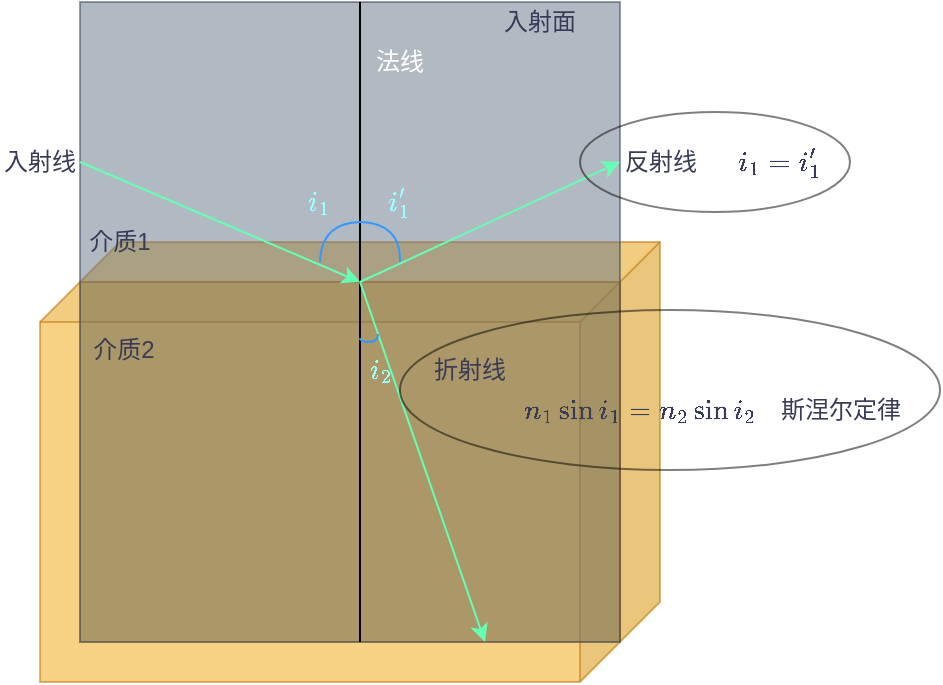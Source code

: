 <mxfile>
    <diagram id="lk90D9ySUl16J1EyXHTJ" name="第 1 页">
        <mxGraphModel dx="694" dy="579" grid="0" gridSize="10" guides="1" tooltips="1" connect="1" arrows="1" fold="1" page="1" pageScale="1" pageWidth="1169" pageHeight="827" background="#ffffff" math="1" shadow="0">
            <root>
                <mxCell id="0"/>
                <mxCell id="1" parent="0"/>
                <mxCell id="3" value="" style="shape=cube;whiteSpace=wrap;html=1;boundedLbl=1;backgroundOutline=1;darkOpacity=0.05;darkOpacity2=0.1;rounded=0;sketch=0;fillColor=#f0a30a;flipH=1;opacity=50;strokeColor=#BD7000;fontColor=#000000;" parent="1" vertex="1">
                    <mxGeometry x="390" y="360" width="290" height="200" as="geometry"/>
                </mxCell>
                <mxCell id="4" value="" style="shape=cube;whiteSpace=wrap;html=1;boundedLbl=1;backgroundOutline=1;darkOpacity=0.05;darkOpacity2=0.1;rounded=0;sketch=0;fillColor=#f0a30a;flipH=1;opacity=50;strokeColor=#BD7000;fontColor=#000000;" parent="1" vertex="1">
                    <mxGeometry x="370" y="380" width="290" height="200" as="geometry"/>
                </mxCell>
                <mxCell id="5" value="" style="rounded=0;whiteSpace=wrap;html=1;sketch=0;opacity=50;fillColor=#647687;strokeColor=#314354;fontColor=#ffffff;" parent="1" vertex="1">
                    <mxGeometry x="390" y="240" width="270" height="320" as="geometry"/>
                </mxCell>
                <mxCell id="7" value="" style="endArrow=none;html=1;fontColor=#393C56;" parent="1" edge="1">
                    <mxGeometry width="50" height="50" relative="1" as="geometry">
                        <mxPoint x="530" y="560" as="sourcePoint"/>
                        <mxPoint x="530" y="240" as="targetPoint"/>
                    </mxGeometry>
                </mxCell>
                <mxCell id="8" value="" style="endArrow=classic;html=1;fontColor=#393C56;fillColor=#F2CC8F;entryX=0;entryY=0.25;entryDx=0;entryDy=0;exitX=0;exitY=0.25;exitDx=0;exitDy=0;strokeColor=#66FFB3;" parent="1" source="5" edge="1">
                    <mxGeometry width="50" height="50" relative="1" as="geometry">
                        <mxPoint x="610" y="330" as="sourcePoint"/>
                        <mxPoint x="530" y="380" as="targetPoint"/>
                    </mxGeometry>
                </mxCell>
                <mxCell id="9" value="" style="endArrow=classic;html=1;fontColor=#393C56;fillColor=#F2CC8F;strokeColor=#66FFB3;" parent="1" edge="1">
                    <mxGeometry width="50" height="50" relative="1" as="geometry">
                        <mxPoint x="530" y="380" as="sourcePoint"/>
                        <mxPoint x="660" y="320" as="targetPoint"/>
                    </mxGeometry>
                </mxCell>
                <mxCell id="10" value="" style="endArrow=classic;html=1;fontColor=#393C56;fillColor=#F2CC8F;entryX=0.75;entryY=1;entryDx=0;entryDy=0;strokeColor=#66FFB3;" parent="1" target="5" edge="1">
                    <mxGeometry width="50" height="50" relative="1" as="geometry">
                        <mxPoint x="530" y="380" as="sourcePoint"/>
                        <mxPoint x="660" y="480" as="targetPoint"/>
                    </mxGeometry>
                </mxCell>
                <mxCell id="11" value="入射线" style="text;html=1;strokeColor=none;fillColor=none;align=center;verticalAlign=middle;whiteSpace=wrap;rounded=0;sketch=0;fontColor=#393C56;opacity=50;" parent="1" vertex="1">
                    <mxGeometry x="350" y="310" width="40" height="20" as="geometry"/>
                </mxCell>
                <mxCell id="12" value="反射线" style="text;html=1;align=center;verticalAlign=middle;resizable=0;points=[];autosize=1;strokeColor=none;fontColor=#393C56;" parent="1" vertex="1">
                    <mxGeometry x="655" y="310" width="50" height="20" as="geometry"/>
                </mxCell>
                <mxCell id="14" value="折射线" style="text;html=1;strokeColor=none;fillColor=none;align=center;verticalAlign=middle;whiteSpace=wrap;rounded=0;sketch=0;fontColor=#393C56;opacity=50;" parent="1" vertex="1">
                    <mxGeometry x="565" y="414" width="40" height="20" as="geometry"/>
                </mxCell>
                <mxCell id="15" value="&lt;font color=&quot;#ffffff&quot;&gt;法线&lt;/font&gt;" style="text;html=1;strokeColor=none;fillColor=none;align=center;verticalAlign=middle;whiteSpace=wrap;rounded=0;sketch=0;fontColor=#393C56;opacity=50;" parent="1" vertex="1">
                    <mxGeometry x="530" y="260" width="40" height="20" as="geometry"/>
                </mxCell>
                <mxCell id="16" value="介质1" style="text;html=1;strokeColor=none;fillColor=none;align=center;verticalAlign=middle;whiteSpace=wrap;rounded=0;sketch=0;fontColor=#393C56;opacity=50;" parent="1" vertex="1">
                    <mxGeometry x="390" y="350" width="40" height="20" as="geometry"/>
                </mxCell>
                <mxCell id="17" value="介质2" style="text;html=1;strokeColor=none;fillColor=none;align=center;verticalAlign=middle;whiteSpace=wrap;rounded=0;sketch=0;fontColor=#393C56;opacity=50;" parent="1" vertex="1">
                    <mxGeometry x="392" y="404" width="40" height="20" as="geometry"/>
                </mxCell>
                <mxCell id="18" value="入射面" style="text;html=1;strokeColor=none;fillColor=none;align=center;verticalAlign=middle;whiteSpace=wrap;rounded=0;sketch=0;fontColor=#393C56;opacity=50;" parent="1" vertex="1">
                    <mxGeometry x="600" y="240" width="40" height="20" as="geometry"/>
                </mxCell>
                <mxCell id="23" value="" style="endArrow=none;html=1;fontColor=#393C56;fillColor=#F2CC8F;edgeStyle=orthogonalEdgeStyle;curved=1;strokeColor=#3399FF;" parent="1" edge="1">
                    <mxGeometry width="50" height="50" relative="1" as="geometry">
                        <mxPoint x="530" y="350" as="sourcePoint"/>
                        <mxPoint x="510" y="370" as="targetPoint"/>
                    </mxGeometry>
                </mxCell>
                <mxCell id="25" value="" style="endArrow=none;html=1;fontColor=#393C56;fillColor=#F2CC8F;edgeStyle=orthogonalEdgeStyle;curved=1;strokeColor=#3399FF;" parent="1" edge="1">
                    <mxGeometry width="50" height="50" relative="1" as="geometry">
                        <mxPoint x="530" y="350" as="sourcePoint"/>
                        <mxPoint x="550" y="370" as="targetPoint"/>
                    </mxGeometry>
                </mxCell>
                <mxCell id="28" value="" style="endArrow=none;html=1;fontColor=#393C56;fillColor=#F2CC8F;endFill=0;edgeStyle=orthogonalEdgeStyle;curved=1;strokeColor=#3399FF;" parent="1" edge="1">
                    <mxGeometry width="50" height="50" relative="1" as="geometry">
                        <mxPoint x="530" y="408" as="sourcePoint"/>
                        <mxPoint x="539" y="406" as="targetPoint"/>
                        <Array as="points">
                            <mxPoint x="530" y="410"/>
                            <mxPoint x="539" y="410"/>
                        </Array>
                    </mxGeometry>
                </mxCell>
                <mxCell id="29" value="&lt;font color=&quot;#99ffff&quot;&gt;$$i_1$$&lt;/font&gt;" style="text;html=1;strokeColor=none;fillColor=none;align=center;verticalAlign=middle;whiteSpace=wrap;rounded=0;sketch=0;fontColor=#393C56;opacity=50;" parent="1" vertex="1">
                    <mxGeometry x="490" y="330" width="40" height="20" as="geometry"/>
                </mxCell>
                <mxCell id="30" value="&lt;font color=&quot;#99ffff&quot;&gt;$$i'_1$$&lt;/font&gt;" style="text;html=1;strokeColor=none;fillColor=none;align=center;verticalAlign=middle;whiteSpace=wrap;rounded=0;sketch=0;fontColor=#393C56;opacity=50;" parent="1" vertex="1">
                    <mxGeometry x="530" y="330" width="40" height="20" as="geometry"/>
                </mxCell>
                <mxCell id="31" value="&lt;span style=&quot;background-color: rgb(102 , 255 , 179)&quot;&gt;&lt;font color=&quot;#99ffff&quot;&gt;$$i_2$$&lt;/font&gt;&lt;/span&gt;" style="text;html=1;strokeColor=none;fillColor=none;align=center;verticalAlign=middle;whiteSpace=wrap;rounded=0;sketch=0;fontColor=#393C56;opacity=50;" parent="1" vertex="1">
                    <mxGeometry x="521" y="414" width="40" height="20" as="geometry"/>
                </mxCell>
                <mxCell id="39" value="$$i_1=i'_1$$" style="text;html=1;strokeColor=none;fillColor=none;align=center;verticalAlign=middle;whiteSpace=wrap;rounded=0;sketch=0;fontSize=12;fontColor=#393C56;opacity=50;" parent="1" vertex="1">
                    <mxGeometry x="720" y="310" width="40" height="20" as="geometry"/>
                </mxCell>
                <mxCell id="43" value="$$n_1\sin i_1=n_2\sin i_2&lt;br&gt;$$" style="text;html=1;strokeColor=none;fillColor=none;align=center;verticalAlign=middle;whiteSpace=wrap;rounded=0;sketch=0;fontSize=12;fontColor=#393C56;opacity=50;" parent="1" vertex="1">
                    <mxGeometry x="650" y="434" width="40" height="20" as="geometry"/>
                </mxCell>
                <mxCell id="44" value="斯涅尔定律" style="text;html=1;align=center;verticalAlign=middle;resizable=0;points=[];autosize=1;strokeColor=none;fontSize=12;fontColor=#393C56;" parent="1" vertex="1">
                    <mxGeometry x="730" y="434" width="80" height="20" as="geometry"/>
                </mxCell>
                <mxCell id="45" value="" style="ellipse;whiteSpace=wrap;html=1;rounded=0;sketch=0;fontSize=12;fontColor=#393C56;strokeColor=#000000;opacity=50;fillColor=none;" parent="1" vertex="1">
                    <mxGeometry x="640" y="295" width="135" height="50" as="geometry"/>
                </mxCell>
                <mxCell id="46" value="" style="ellipse;whiteSpace=wrap;html=1;rounded=0;sketch=0;fontSize=12;fontColor=#393C56;strokeColor=#000000;fillColor=none;opacity=50;" parent="1" vertex="1">
                    <mxGeometry x="550" y="394" width="270" height="80" as="geometry"/>
                </mxCell>
            </root>
        </mxGraphModel>
    </diagram>
    <diagram id="UqVSbRUvV7ukNn_3Tkr1" name="第 2 页">
        <mxGraphModel dx="451" dy="331" grid="0" gridSize="10" guides="1" tooltips="1" connect="1" arrows="1" fold="1" page="1" pageScale="1" pageWidth="1169" pageHeight="827" background="#ffffff" math="0" shadow="0">
            <root>
                <mxCell id="X98qC2E5snHIIP8cbUit-0"/>
                <mxCell id="X98qC2E5snHIIP8cbUit-1" parent="X98qC2E5snHIIP8cbUit-0"/>
                <mxCell id="X98qC2E5snHIIP8cbUit-2" value="" style="rounded=0;whiteSpace=wrap;html=1;fillColor=#60a917;strokeColor=#2D7600;fontColor=#ffffff;" vertex="1" parent="X98qC2E5snHIIP8cbUit-1">
                    <mxGeometry x="440" y="230" width="120" height="90" as="geometry"/>
                </mxCell>
                <mxCell id="X98qC2E5snHIIP8cbUit-3" value="" style="endArrow=classic;startArrow=classic;html=1;strokeColor=#000000;" edge="1" parent="X98qC2E5snHIIP8cbUit-1">
                    <mxGeometry width="50" height="50" relative="1" as="geometry">
                        <mxPoint x="320" y="280" as="sourcePoint"/>
                        <mxPoint x="440" y="240" as="targetPoint"/>
                    </mxGeometry>
                </mxCell>
                <mxCell id="X98qC2E5snHIIP8cbUit-4" value="" style="endArrow=classic;startArrow=classic;html=1;strokeColor=#000000;" edge="1" parent="X98qC2E5snHIIP8cbUit-1">
                    <mxGeometry width="50" height="50" relative="1" as="geometry">
                        <mxPoint x="320" y="280" as="sourcePoint"/>
                        <mxPoint x="440" y="279.667" as="targetPoint"/>
                    </mxGeometry>
                </mxCell>
                <mxCell id="X98qC2E5snHIIP8cbUit-5" value="" style="endArrow=classic;startArrow=classic;html=1;strokeColor=#000000;" edge="1" parent="X98qC2E5snHIIP8cbUit-1">
                    <mxGeometry width="50" height="50" relative="1" as="geometry">
                        <mxPoint x="320" y="280" as="sourcePoint"/>
                        <mxPoint x="439" y="311" as="targetPoint"/>
                    </mxGeometry>
                </mxCell>
                <mxCell id="X98qC2E5snHIIP8cbUit-6" value="" style="endArrow=classic;startArrow=classic;html=1;strokeColor=#000000;" edge="1" parent="X98qC2E5snHIIP8cbUit-1">
                    <mxGeometry width="50" height="50" relative="1" as="geometry">
                        <mxPoint x="560" y="280" as="sourcePoint"/>
                        <mxPoint x="700" y="280" as="targetPoint"/>
                    </mxGeometry>
                </mxCell>
                <mxCell id="X98qC2E5snHIIP8cbUit-7" value="" style="endArrow=classic;startArrow=classic;html=1;strokeColor=#000000;" edge="1" parent="X98qC2E5snHIIP8cbUit-1">
                    <mxGeometry width="50" height="50" relative="1" as="geometry">
                        <mxPoint x="560" y="250" as="sourcePoint"/>
                        <mxPoint x="700" y="280" as="targetPoint"/>
                    </mxGeometry>
                </mxCell>
                <mxCell id="X98qC2E5snHIIP8cbUit-8" value="" style="endArrow=classic;startArrow=classic;html=1;strokeColor=#000000;" edge="1" parent="X98qC2E5snHIIP8cbUit-1">
                    <mxGeometry width="50" height="50" relative="1" as="geometry">
                        <mxPoint x="560" y="310" as="sourcePoint"/>
                        <mxPoint x="700" y="280" as="targetPoint"/>
                    </mxGeometry>
                </mxCell>
                <mxCell id="X98qC2E5snHIIP8cbUit-9" value="&lt;font color=&quot;#000000&quot; style=&quot;font-size: 15px&quot;&gt;Q&lt;/font&gt;" style="text;html=1;strokeColor=none;fillColor=none;align=center;verticalAlign=middle;whiteSpace=wrap;rounded=0;" vertex="1" parent="X98qC2E5snHIIP8cbUit-1">
                    <mxGeometry x="290" y="250" width="50" height="30" as="geometry"/>
                </mxCell>
                <mxCell id="X98qC2E5snHIIP8cbUit-11" value="&lt;font color=&quot;#000000&quot; style=&quot;font-size: 15px&quot;&gt;Q'&lt;/font&gt;" style="text;html=1;strokeColor=none;fillColor=none;align=center;verticalAlign=middle;whiteSpace=wrap;rounded=0;" vertex="1" parent="X98qC2E5snHIIP8cbUit-1">
                    <mxGeometry x="680" y="250" width="50" height="30" as="geometry"/>
                </mxCell>
            </root>
        </mxGraphModel>
    </diagram>
    <diagram id="E1RhuBi1PcR9Y06gT_7k" name="第 3 页">
        <mxGraphModel dx="566" dy="331" grid="0" gridSize="10" guides="1" tooltips="1" connect="1" arrows="1" fold="1" page="1" pageScale="1" pageWidth="1169" pageHeight="827" background="#ffffff" math="1" shadow="0">
            <root>
                <mxCell id="DU8n9YOUwokvxgUXgn10-0"/>
                <mxCell id="DU8n9YOUwokvxgUXgn10-1" parent="DU8n9YOUwokvxgUXgn10-0"/>
                <mxCell id="DU8n9YOUwokvxgUXgn10-3" value="" style="endArrow=classic;html=1;strokeColor=#000000;" parent="DU8n9YOUwokvxgUXgn10-1" edge="1">
                    <mxGeometry width="50" height="50" relative="1" as="geometry">
                        <mxPoint x="362" y="450.5" as="sourcePoint"/>
                        <mxPoint x="460" y="377.5" as="targetPoint"/>
                    </mxGeometry>
                </mxCell>
                <mxCell id="DU8n9YOUwokvxgUXgn10-5" value="" style="endArrow=classic;html=1;strokeColor=#000000;" parent="DU8n9YOUwokvxgUXgn10-1" edge="1">
                    <mxGeometry width="50" height="50" relative="1" as="geometry">
                        <mxPoint x="460" y="378" as="sourcePoint"/>
                        <mxPoint x="650" y="364" as="targetPoint"/>
                    </mxGeometry>
                </mxCell>
                <mxCell id="DU8n9YOUwokvxgUXgn10-6" value="" style="endArrow=classic;html=1;strokeColor=#000000;exitX=0.567;exitY=0.286;exitDx=0;exitDy=0;exitPerimeter=0;" parent="DU8n9YOUwokvxgUXgn10-1" source="DU8n9YOUwokvxgUXgn10-2" edge="1">
                    <mxGeometry width="50" height="50" relative="1" as="geometry">
                        <mxPoint x="650" y="360" as="sourcePoint"/>
                        <mxPoint x="770" y="390" as="targetPoint"/>
                    </mxGeometry>
                </mxCell>
                <mxCell id="DU8n9YOUwokvxgUXgn10-2" value="" style="triangle;whiteSpace=wrap;html=1;rotation=30;strokeColor=#3A5431;fillColor=#6d8764;fontColor=#ffffff;opacity=50;" parent="DU8n9YOUwokvxgUXgn10-1" vertex="1">
                    <mxGeometry x="460" y="254" width="280" height="320" as="geometry"/>
                </mxCell>
                <mxCell id="DU8n9YOUwokvxgUXgn10-10" value="" style="endArrow=none;dashed=1;html=1;dashPattern=1 3;strokeWidth=2;strokeColor=#3399FF;" parent="DU8n9YOUwokvxgUXgn10-1" edge="1">
                    <mxGeometry width="50" height="50" relative="1" as="geometry">
                        <mxPoint x="542.221" y="434.568" as="sourcePoint"/>
                        <mxPoint x="411" y="346" as="targetPoint"/>
                        <Array as="points">
                            <mxPoint x="544" y="435"/>
                        </Array>
                    </mxGeometry>
                </mxCell>
                <mxCell id="DU8n9YOUwokvxgUXgn10-12" value="" style="endArrow=none;dashed=1;html=1;dashPattern=1 3;strokeWidth=2;strokeColor=#3399FF;" parent="DU8n9YOUwokvxgUXgn10-1" edge="1">
                    <mxGeometry width="50" height="50" relative="1" as="geometry">
                        <mxPoint x="548.26" y="438.593" as="sourcePoint"/>
                        <mxPoint x="748" y="296" as="targetPoint"/>
                    </mxGeometry>
                </mxCell>
                <mxCell id="DU8n9YOUwokvxgUXgn10-13" value="" style="endArrow=none;dashed=1;html=1;dashPattern=1 3;strokeWidth=2;strokeColor=#B20000;exitX=0.001;exitY=0.62;exitDx=0;exitDy=0;exitPerimeter=0;fillColor=#e51400;" parent="DU8n9YOUwokvxgUXgn10-1" edge="1">
                    <mxGeometry width="50" height="50" relative="1" as="geometry">
                        <mxPoint x="458.799" y="379.395" as="sourcePoint"/>
                        <mxPoint x="537" y="304" as="targetPoint"/>
                    </mxGeometry>
                </mxCell>
                <mxCell id="DU8n9YOUwokvxgUXgn10-15" value="" style="endArrow=none;dashed=1;html=1;dashPattern=1 3;strokeWidth=2;strokeColor=#B20000;fillColor=#e51400;" parent="DU8n9YOUwokvxgUXgn10-1" edge="1">
                    <mxGeometry width="50" height="50" relative="1" as="geometry">
                        <mxPoint x="505" y="334" as="sourcePoint"/>
                        <mxPoint x="635" y="361" as="targetPoint"/>
                    </mxGeometry>
                </mxCell>
                <mxCell id="IkE-3hBe0VKcYlYLQOra-0" value="" style="endArrow=none;html=1;exitX=0;exitY=0.08;exitDx=0;exitDy=0;exitPerimeter=0;strokeColor=#00FF00;" edge="1" parent="DU8n9YOUwokvxgUXgn10-1" source="DU8n9YOUwokvxgUXgn10-2">
                    <mxGeometry width="50" height="50" relative="1" as="geometry">
                        <mxPoint x="520" y="280" as="sourcePoint"/>
                        <mxPoint x="573" y="228" as="targetPoint"/>
                        <Array as="points">
                            <mxPoint x="560" y="230"/>
                        </Array>
                    </mxGeometry>
                </mxCell>
                <mxCell id="IkE-3hBe0VKcYlYLQOra-1" value="" style="endArrow=none;html=1;strokeColor=#00FF00;" edge="1" parent="DU8n9YOUwokvxgUXgn10-1">
                    <mxGeometry width="50" height="50" relative="1" as="geometry">
                        <mxPoint x="443" y="390" as="sourcePoint"/>
                        <mxPoint x="443" y="370" as="targetPoint"/>
                        <Array as="points">
                            <mxPoint x="440" y="380"/>
                        </Array>
                    </mxGeometry>
                </mxCell>
                <mxCell id="IkE-3hBe0VKcYlYLQOra-2" value="" style="endArrow=none;html=1;strokeColor=#00FF00;" edge="1" parent="DU8n9YOUwokvxgUXgn10-1">
                    <mxGeometry width="50" height="50" relative="1" as="geometry">
                        <mxPoint x="520" y="320" as="sourcePoint"/>
                        <mxPoint x="530" y="340" as="targetPoint"/>
                        <Array as="points">
                            <mxPoint x="530" y="330"/>
                        </Array>
                    </mxGeometry>
                </mxCell>
                <mxCell id="IkE-3hBe0VKcYlYLQOra-5" value="" style="endArrow=none;html=1;strokeColor=#00FF00;" edge="1" parent="DU8n9YOUwokvxgUXgn10-1">
                    <mxGeometry width="50" height="50" relative="1" as="geometry">
                        <mxPoint x="486" y="377" as="sourcePoint"/>
                        <mxPoint x="486.28" y="397" as="targetPoint"/>
                        <Array as="points">
                            <mxPoint x="491.28" y="387"/>
                        </Array>
                    </mxGeometry>
                </mxCell>
                <mxCell id="IkE-3hBe0VKcYlYLQOra-8" value="" style="endArrow=none;html=1;strokeColor=#00FF00;" edge="1" parent="DU8n9YOUwokvxgUXgn10-1">
                    <mxGeometry width="50" height="50" relative="1" as="geometry">
                        <mxPoint x="620" y="386" as="sourcePoint"/>
                        <mxPoint x="620" y="366" as="targetPoint"/>
                        <Array as="points">
                            <mxPoint x="610" y="376"/>
                        </Array>
                    </mxGeometry>
                </mxCell>
                <mxCell id="IkE-3hBe0VKcYlYLQOra-9" value="" style="endArrow=none;html=1;strokeColor=#00FF00;" edge="1" parent="DU8n9YOUwokvxgUXgn10-1">
                    <mxGeometry width="50" height="50" relative="1" as="geometry">
                        <mxPoint x="680" y="370" as="sourcePoint"/>
                        <mxPoint x="670" y="350" as="targetPoint"/>
                        <Array as="points">
                            <mxPoint x="680" y="360"/>
                        </Array>
                    </mxGeometry>
                </mxCell>
                <mxCell id="IkE-3hBe0VKcYlYLQOra-10" value="&lt;font color=&quot;#000000&quot;&gt;$$\alpha$$&lt;/font&gt;" style="text;html=1;strokeColor=none;fillColor=none;align=center;verticalAlign=middle;whiteSpace=wrap;rounded=0;" vertex="1" parent="DU8n9YOUwokvxgUXgn10-1">
                    <mxGeometry x="540" y="234" width="40" height="20" as="geometry"/>
                </mxCell>
                <mxCell id="IkE-3hBe0VKcYlYLQOra-11" value="&lt;font color=&quot;#000000&quot;&gt;$$i_1$$&lt;/font&gt;" style="text;html=1;strokeColor=none;fillColor=none;align=center;verticalAlign=middle;whiteSpace=wrap;rounded=0;" vertex="1" parent="DU8n9YOUwokvxgUXgn10-1">
                    <mxGeometry x="410" y="370" width="40" height="20" as="geometry"/>
                </mxCell>
                <mxCell id="IkE-3hBe0VKcYlYLQOra-12" value="$$\delta$$" style="text;html=1;strokeColor=none;fillColor=none;align=center;verticalAlign=middle;whiteSpace=wrap;rounded=0;fontColor=#000000;" vertex="1" parent="DU8n9YOUwokvxgUXgn10-1">
                    <mxGeometry x="520" y="320" width="40" height="20" as="geometry"/>
                </mxCell>
                <mxCell id="IkE-3hBe0VKcYlYLQOra-13" value="$$i_2$$" style="text;html=1;strokeColor=none;fillColor=none;align=center;verticalAlign=middle;whiteSpace=wrap;rounded=0;fontColor=#000000;" vertex="1" parent="DU8n9YOUwokvxgUXgn10-1">
                    <mxGeometry x="480" y="380" width="40" height="20" as="geometry"/>
                </mxCell>
                <mxCell id="IkE-3hBe0VKcYlYLQOra-14" value="$$i'_2$$" style="text;html=1;strokeColor=none;fillColor=none;align=center;verticalAlign=middle;whiteSpace=wrap;rounded=0;fontColor=#000000;" vertex="1" parent="DU8n9YOUwokvxgUXgn10-1">
                    <mxGeometry x="580" y="370" width="40" height="20" as="geometry"/>
                </mxCell>
                <mxCell id="IkE-3hBe0VKcYlYLQOra-15" value="$$i'_1$$" style="text;html=1;align=center;verticalAlign=middle;resizable=0;points=[];autosize=1;strokeColor=none;fontColor=#000000;" vertex="1" parent="DU8n9YOUwokvxgUXgn10-1">
                    <mxGeometry x="660" y="350" width="60" height="20" as="geometry"/>
                </mxCell>
            </root>
        </mxGraphModel>
    </diagram>
    <diagram id="sjEVlIM8ljy7u94FP9ni" name="第 4 页">
        <mxGraphModel dx="990" dy="579" grid="1" gridSize="10" guides="1" tooltips="1" connect="1" arrows="1" fold="1" page="1" pageScale="1" pageWidth="1169" pageHeight="827" background="#ffffff" math="0" shadow="0">
            <root>
                <mxCell id="Fg9IDuZT3sf-8NQo1Ply-0"/>
                <mxCell id="Fg9IDuZT3sf-8NQo1Ply-1" parent="Fg9IDuZT3sf-8NQo1Ply-0"/>
            </root>
        </mxGraphModel>
    </diagram>
</mxfile>